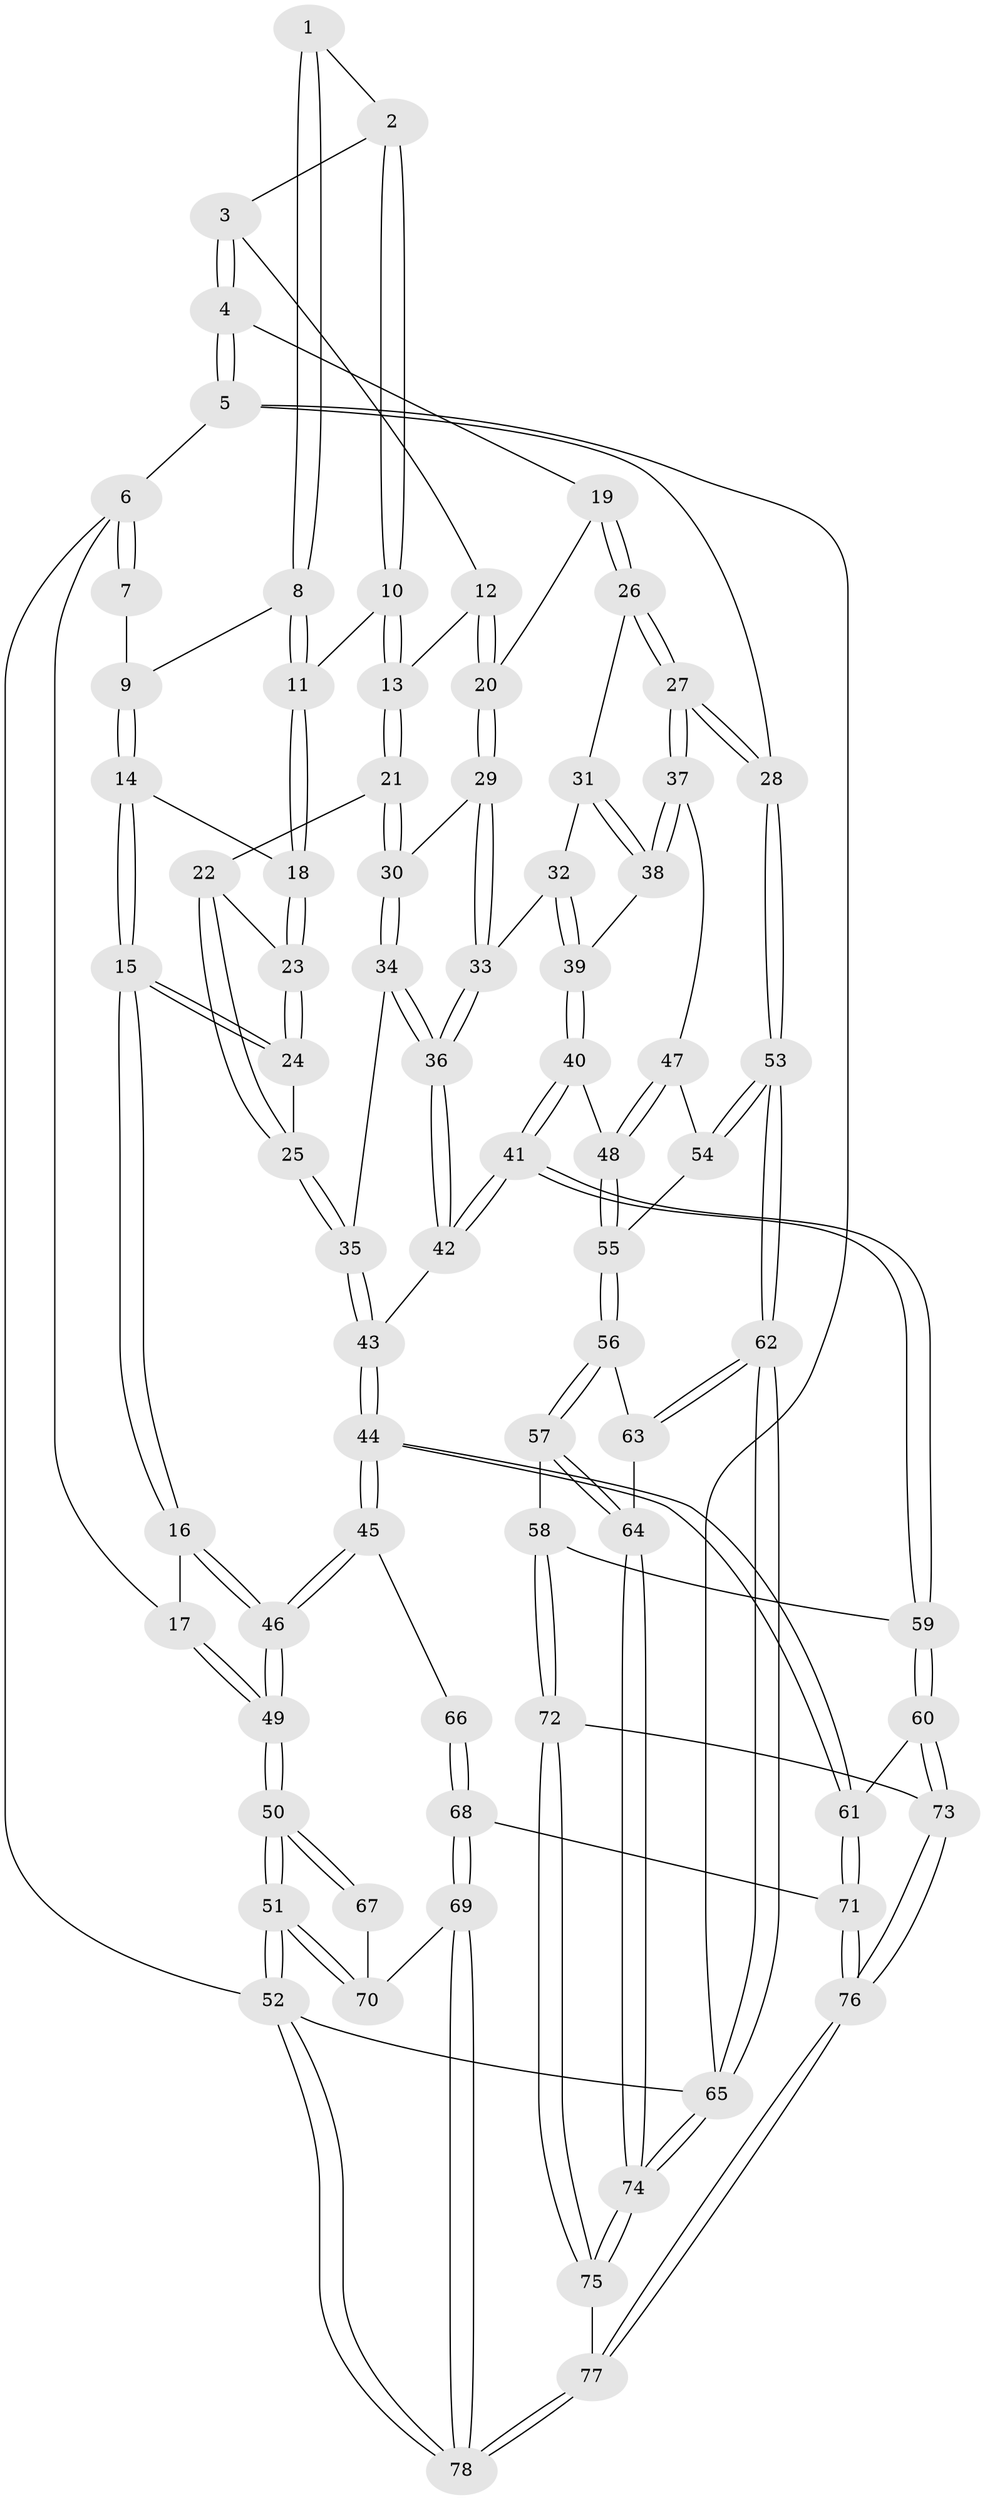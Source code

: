 // coarse degree distribution, {4: 0.5111111111111111, 5: 0.24444444444444444, 3: 0.2, 6: 0.022222222222222223, 2: 0.022222222222222223}
// Generated by graph-tools (version 1.1) at 2025/52/02/27/25 19:52:38]
// undirected, 78 vertices, 192 edges
graph export_dot {
graph [start="1"]
  node [color=gray90,style=filled];
  1 [pos="+0.41226192784449067+0"];
  2 [pos="+0.6433574011739542+0"];
  3 [pos="+0.6862988170764885+0"];
  4 [pos="+0.7643950525411604+0"];
  5 [pos="+1+0"];
  6 [pos="+0+0"];
  7 [pos="+0.2852090982712888+0"];
  8 [pos="+0.4066605907704848+0.025536293915822357"];
  9 [pos="+0.300327351652751+0.02754051882979078"];
  10 [pos="+0.4882770732105621+0.07876401398849853"];
  11 [pos="+0.4269446262565936+0.07921185431538395"];
  12 [pos="+0.6410263125244915+0"];
  13 [pos="+0.5516452440656615+0.1424940125126164"];
  14 [pos="+0.2800851059406274+0.07930079334593806"];
  15 [pos="+0.10506596925415233+0.25382206868260787"];
  16 [pos="+0.09294620744598911+0.2573010753811498"];
  17 [pos="+0+0.15539316346082208"];
  18 [pos="+0.4254121442828696+0.0809138390092961"];
  19 [pos="+0.8199229445032866+0.08421178477773396"];
  20 [pos="+0.661152529727282+0.16188478491572209"];
  21 [pos="+0.5618041720388827+0.16794127141568488"];
  22 [pos="+0.44416216321828794+0.17989659287330304"];
  23 [pos="+0.4151242063449673+0.11013386358854999"];
  24 [pos="+0.26430073833136025+0.250284847437599"];
  25 [pos="+0.39496424490163135+0.2830192099259655"];
  26 [pos="+0.8961410647010425+0.187614224351871"];
  27 [pos="+1+0.2645754960412349"];
  28 [pos="+1+0.26191354951749385"];
  29 [pos="+0.6429913855107058+0.18259319408933397"];
  30 [pos="+0.5759602673848958+0.18657653688469986"];
  31 [pos="+0.8238058224211183+0.2494561009103516"];
  32 [pos="+0.7577852555484628+0.28822110602416845"];
  33 [pos="+0.7314828630290339+0.2929452310127978"];
  34 [pos="+0.5735774031253617+0.19176109815290396"];
  35 [pos="+0.4379187153447878+0.30986458916012705"];
  36 [pos="+0.6172641715505068+0.44382115074035233"];
  37 [pos="+0.9362020188856237+0.43136935250230696"];
  38 [pos="+0.8723173502803335+0.43488624932406134"];
  39 [pos="+0.8437725961534664+0.4422094198890068"];
  40 [pos="+0.7186734529912474+0.5335088159422302"];
  41 [pos="+0.622714828310741+0.5211155208546049"];
  42 [pos="+0.59372726116409+0.5013686865847162"];
  43 [pos="+0.5312705445874021+0.5018362251730136"];
  44 [pos="+0.3304801144671765+0.621675189313493"];
  45 [pos="+0.2733540297629683+0.6079711798731542"];
  46 [pos="+0.22726505909974049+0.5408426163448947"];
  47 [pos="+0.9341552999227553+0.5302931749621814"];
  48 [pos="+0.776735011274152+0.584327784915497"];
  49 [pos="+0+0.6188700427409441"];
  50 [pos="+0+0.6383537484567428"];
  51 [pos="+0+0.966170763518403"];
  52 [pos="+0+1"];
  53 [pos="+1+0.8135514683658928"];
  54 [pos="+0.961594891994057+0.6022682722108994"];
  55 [pos="+0.8130639623180351+0.6307241235689864"];
  56 [pos="+0.8145429864279069+0.6391165458905105"];
  57 [pos="+0.6638357384179164+0.7839860473366183"];
  58 [pos="+0.6624168109338135+0.7835696290826009"];
  59 [pos="+0.649081342327069+0.7662912261564556"];
  60 [pos="+0.4229558573358256+0.774648310298113"];
  61 [pos="+0.35801017745627894+0.6845847064838964"];
  62 [pos="+1+1"];
  63 [pos="+0.8321150181583014+0.6845177242195665"];
  64 [pos="+0.7482927079401992+0.8245003506856234"];
  65 [pos="+1+1"];
  66 [pos="+0.2418015955013207+0.6358663508413653"];
  67 [pos="+0.09788416093903923+0.6921647800130131"];
  68 [pos="+0.1562665303417481+0.88693957094607"];
  69 [pos="+0.15325924367710408+0.8891464259851076"];
  70 [pos="+0.03860320388222281+0.8297029063735673"];
  71 [pos="+0.2652859908598041+0.905142508004734"];
  72 [pos="+0.6130357026570604+0.8652578679038209"];
  73 [pos="+0.44788437584826696+0.8983505636294621"];
  74 [pos="+1+1"];
  75 [pos="+0.6813371820502986+1"];
  76 [pos="+0.4151505402366732+1"];
  77 [pos="+0.42267602768986595+1"];
  78 [pos="+0+1"];
  1 -- 2;
  1 -- 8;
  1 -- 8;
  2 -- 3;
  2 -- 10;
  2 -- 10;
  3 -- 4;
  3 -- 4;
  3 -- 12;
  4 -- 5;
  4 -- 5;
  4 -- 19;
  5 -- 6;
  5 -- 28;
  5 -- 65;
  6 -- 7;
  6 -- 7;
  6 -- 17;
  6 -- 52;
  7 -- 9;
  8 -- 9;
  8 -- 11;
  8 -- 11;
  9 -- 14;
  9 -- 14;
  10 -- 11;
  10 -- 13;
  10 -- 13;
  11 -- 18;
  11 -- 18;
  12 -- 13;
  12 -- 20;
  12 -- 20;
  13 -- 21;
  13 -- 21;
  14 -- 15;
  14 -- 15;
  14 -- 18;
  15 -- 16;
  15 -- 16;
  15 -- 24;
  15 -- 24;
  16 -- 17;
  16 -- 46;
  16 -- 46;
  17 -- 49;
  17 -- 49;
  18 -- 23;
  18 -- 23;
  19 -- 20;
  19 -- 26;
  19 -- 26;
  20 -- 29;
  20 -- 29;
  21 -- 22;
  21 -- 30;
  21 -- 30;
  22 -- 23;
  22 -- 25;
  22 -- 25;
  23 -- 24;
  23 -- 24;
  24 -- 25;
  25 -- 35;
  25 -- 35;
  26 -- 27;
  26 -- 27;
  26 -- 31;
  27 -- 28;
  27 -- 28;
  27 -- 37;
  27 -- 37;
  28 -- 53;
  28 -- 53;
  29 -- 30;
  29 -- 33;
  29 -- 33;
  30 -- 34;
  30 -- 34;
  31 -- 32;
  31 -- 38;
  31 -- 38;
  32 -- 33;
  32 -- 39;
  32 -- 39;
  33 -- 36;
  33 -- 36;
  34 -- 35;
  34 -- 36;
  34 -- 36;
  35 -- 43;
  35 -- 43;
  36 -- 42;
  36 -- 42;
  37 -- 38;
  37 -- 38;
  37 -- 47;
  38 -- 39;
  39 -- 40;
  39 -- 40;
  40 -- 41;
  40 -- 41;
  40 -- 48;
  41 -- 42;
  41 -- 42;
  41 -- 59;
  41 -- 59;
  42 -- 43;
  43 -- 44;
  43 -- 44;
  44 -- 45;
  44 -- 45;
  44 -- 61;
  44 -- 61;
  45 -- 46;
  45 -- 46;
  45 -- 66;
  46 -- 49;
  46 -- 49;
  47 -- 48;
  47 -- 48;
  47 -- 54;
  48 -- 55;
  48 -- 55;
  49 -- 50;
  49 -- 50;
  50 -- 51;
  50 -- 51;
  50 -- 67;
  50 -- 67;
  51 -- 52;
  51 -- 52;
  51 -- 70;
  51 -- 70;
  52 -- 78;
  52 -- 78;
  52 -- 65;
  53 -- 54;
  53 -- 54;
  53 -- 62;
  53 -- 62;
  54 -- 55;
  55 -- 56;
  55 -- 56;
  56 -- 57;
  56 -- 57;
  56 -- 63;
  57 -- 58;
  57 -- 64;
  57 -- 64;
  58 -- 59;
  58 -- 72;
  58 -- 72;
  59 -- 60;
  59 -- 60;
  60 -- 61;
  60 -- 73;
  60 -- 73;
  61 -- 71;
  61 -- 71;
  62 -- 63;
  62 -- 63;
  62 -- 65;
  62 -- 65;
  63 -- 64;
  64 -- 74;
  64 -- 74;
  65 -- 74;
  65 -- 74;
  66 -- 68;
  66 -- 68;
  67 -- 70;
  68 -- 69;
  68 -- 69;
  68 -- 71;
  69 -- 70;
  69 -- 78;
  69 -- 78;
  71 -- 76;
  71 -- 76;
  72 -- 73;
  72 -- 75;
  72 -- 75;
  73 -- 76;
  73 -- 76;
  74 -- 75;
  74 -- 75;
  75 -- 77;
  76 -- 77;
  76 -- 77;
  77 -- 78;
  77 -- 78;
}

